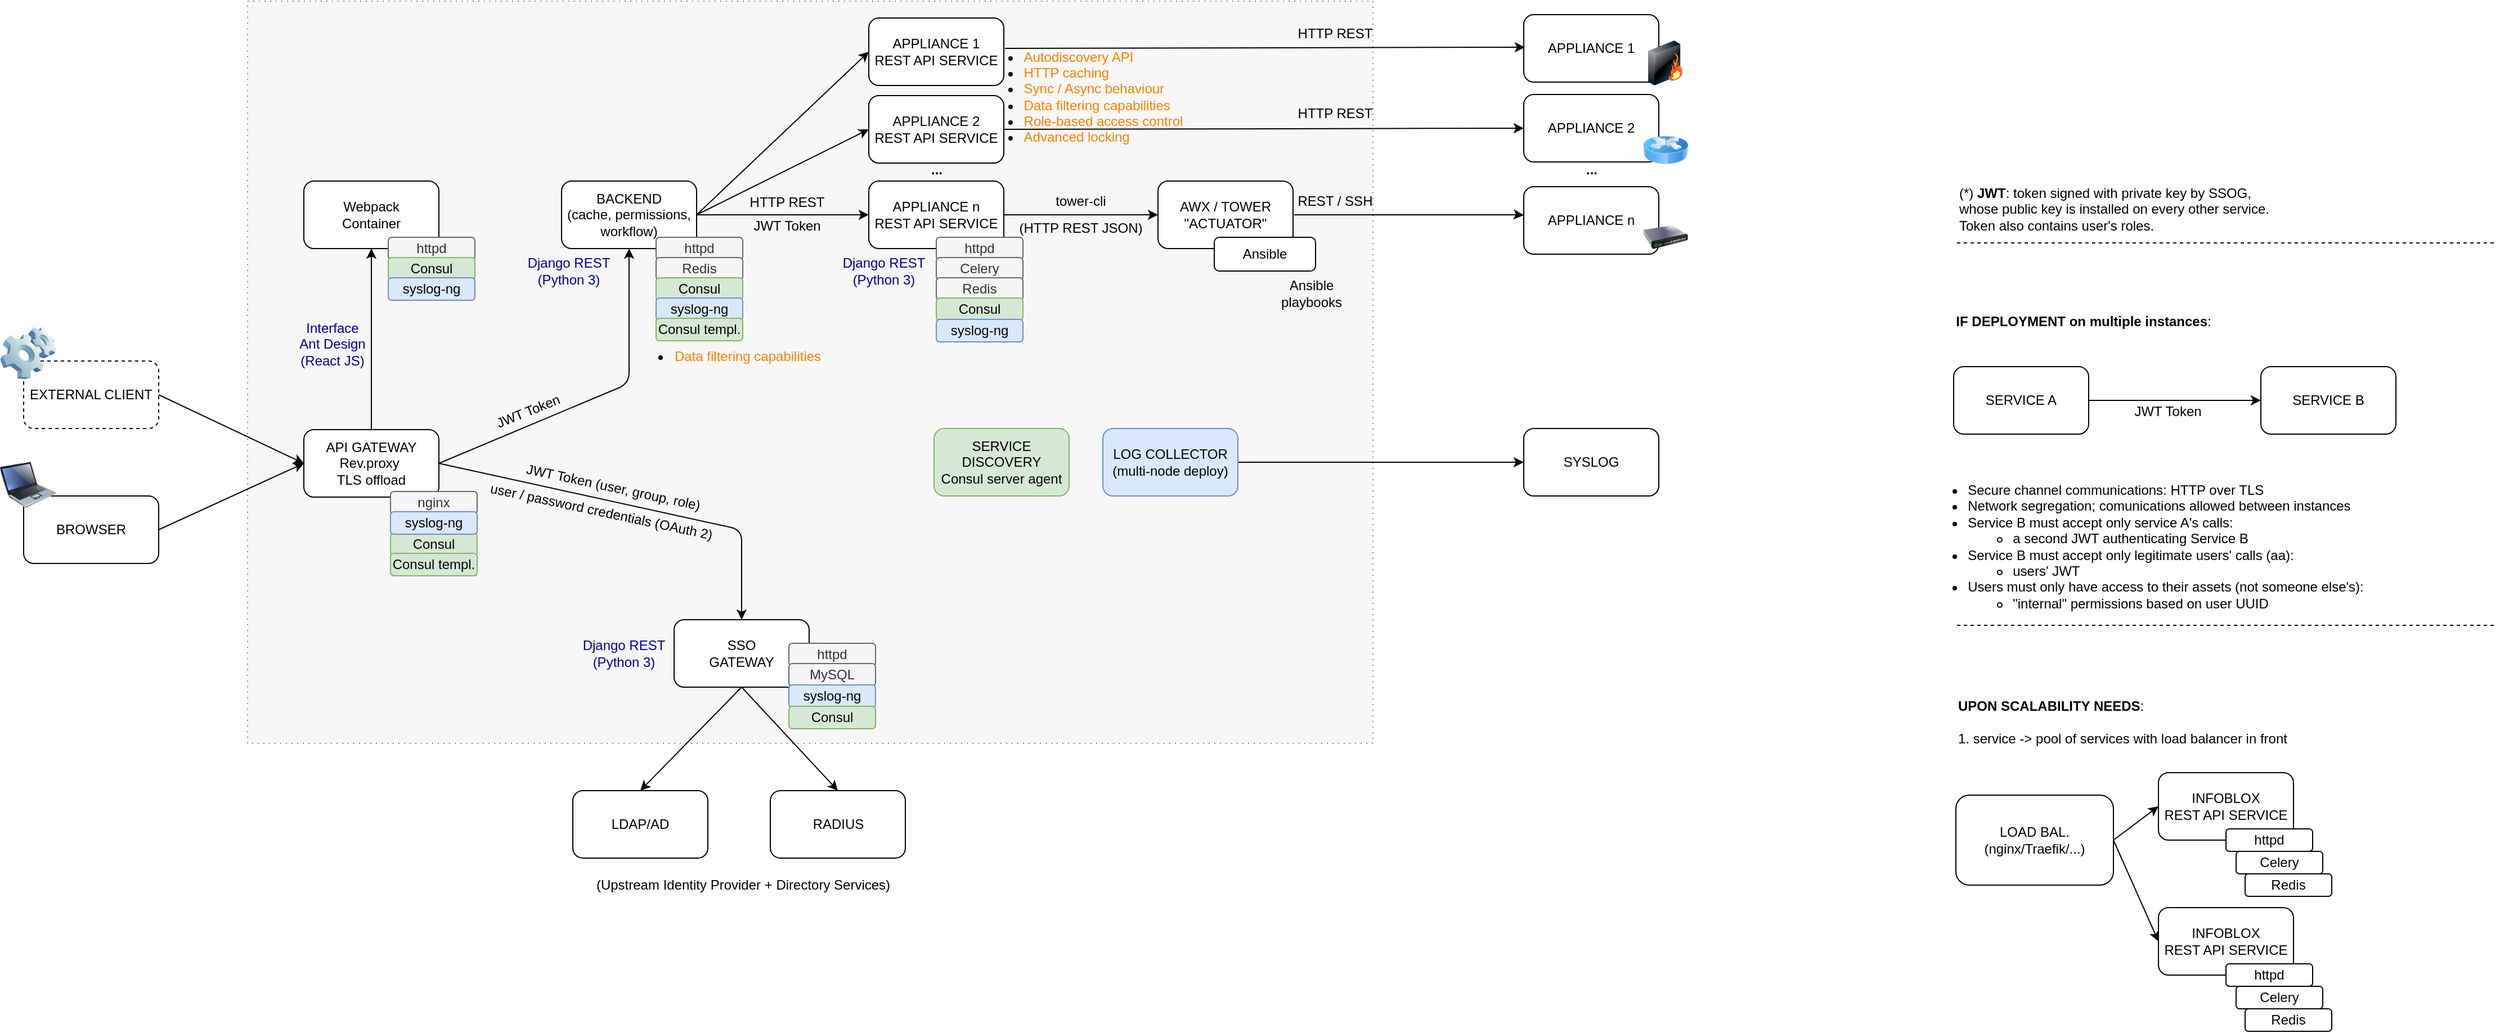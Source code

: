<mxfile version="13.7.3" type="device"><diagram id="FfrLeNYbPDP45y3KzVuM" name="Page-1"><mxGraphModel dx="2462" dy="1183" grid="1" gridSize="10" guides="1" tooltips="1" connect="1" arrows="1" fold="1" page="0" pageScale="1" pageWidth="827" pageHeight="1169" background="none" math="0" shadow="0"><root><mxCell id="0"/><mxCell id="1" parent="0"/><mxCell id="Z2MzB09Gx2MxOG66B6e7-34" value="" style="rounded=0;whiteSpace=wrap;html=1;shadow=0;glass=0;dashed=1;dashPattern=1 4;fillColor=#f5f5f5;strokeColor=#666666;fontColor=#333333;opacity=80;" parent="1" vertex="1"><mxGeometry x="-200" y="-20" width="1000" height="660" as="geometry"/></mxCell><mxCell id="M7JJ2TbQ0FGuGiGV6bV9-1" value="APPLIANCE n&lt;br&gt;REST API SERVICE" style="rounded=1;whiteSpace=wrap;html=1;" parent="1" vertex="1"><mxGeometry x="352" y="140" width="120" height="60" as="geometry"/></mxCell><mxCell id="M7JJ2TbQ0FGuGiGV6bV9-2" value="AWX / TOWER&lt;br&gt;&quot;ACTUATOR&quot;" style="rounded=1;whiteSpace=wrap;html=1;" parent="1" vertex="1"><mxGeometry x="609" y="140" width="120" height="60" as="geometry"/></mxCell><mxCell id="M7JJ2TbQ0FGuGiGV6bV9-3" value="Ansible" style="rounded=1;whiteSpace=wrap;html=1;" parent="1" vertex="1"><mxGeometry x="659" y="190" width="90" height="30" as="geometry"/></mxCell><mxCell id="M7JJ2TbQ0FGuGiGV6bV9-5" value="httpd" style="rounded=1;whiteSpace=wrap;html=1;fillColor=#f5f5f5;strokeColor=#666666;fontColor=#333333;" parent="1" vertex="1"><mxGeometry x="412" y="190" width="77" height="20" as="geometry"/></mxCell><mxCell id="M7JJ2TbQ0FGuGiGV6bV9-7" value="Celery" style="rounded=1;whiteSpace=wrap;html=1;fillColor=#f5f5f5;strokeColor=#666666;fontColor=#333333;" parent="1" vertex="1"><mxGeometry x="412" y="208" width="77" height="20" as="geometry"/></mxCell><mxCell id="1xTuEiJ_DVdSjLqFC6tK-3" style="edgeStyle=orthogonalEdgeStyle;rounded=0;orthogonalLoop=1;jettySize=auto;html=1;exitX=1;exitY=0.5;exitDx=0;exitDy=0;" parent="1" source="M7JJ2TbQ0FGuGiGV6bV9-10" target="M7JJ2TbQ0FGuGiGV6bV9-1" edge="1"><mxGeometry relative="1" as="geometry"/></mxCell><mxCell id="M7JJ2TbQ0FGuGiGV6bV9-10" value="BACKEND&lt;br&gt;(cache, permissions, workflow)" style="rounded=1;whiteSpace=wrap;html=1;" parent="1" vertex="1"><mxGeometry x="79" y="140" width="120" height="60" as="geometry"/></mxCell><mxCell id="M7JJ2TbQ0FGuGiGV6bV9-12" value="BROWSER" style="rounded=1;whiteSpace=wrap;html=1;" parent="1" vertex="1"><mxGeometry x="-399" y="420" width="120" height="60" as="geometry"/></mxCell><mxCell id="M7JJ2TbQ0FGuGiGV6bV9-13" value="SSO&lt;br&gt;GATEWAY" style="rounded=1;whiteSpace=wrap;html=1;" parent="1" vertex="1"><mxGeometry x="179" y="530" width="120" height="60" as="geometry"/></mxCell><mxCell id="M7JJ2TbQ0FGuGiGV6bV9-14" value="LDAP/AD" style="rounded=1;whiteSpace=wrap;html=1;" parent="1" vertex="1"><mxGeometry x="89" y="682" width="120" height="60" as="geometry"/></mxCell><mxCell id="M7JJ2TbQ0FGuGiGV6bV9-15" value="RADIUS" style="rounded=1;whiteSpace=wrap;html=1;" parent="1" vertex="1"><mxGeometry x="264.5" y="682" width="120" height="60" as="geometry"/></mxCell><mxCell id="M7JJ2TbQ0FGuGiGV6bV9-17" value="APPLIANCE n" style="rounded=1;whiteSpace=wrap;html=1;" parent="1" vertex="1"><mxGeometry x="934" y="145" width="120" height="60" as="geometry"/></mxCell><mxCell id="M7JJ2TbQ0FGuGiGV6bV9-19" value="" style="image;html=1;labelBackgroundColor=#ffffff;image=img/lib/clip_art/computers/Laptop_128x128.png" parent="1" vertex="1"><mxGeometry x="-420" y="380" width="50" height="60" as="geometry"/></mxCell><mxCell id="M7JJ2TbQ0FGuGiGV6bV9-20" value="" style="image;html=1;labelBackgroundColor=#ffffff;image=img/lib/clip_art/networking/Switch_128x128.png" parent="1" vertex="1"><mxGeometry x="1040" y="160" width="40" height="60" as="geometry"/></mxCell><mxCell id="M7JJ2TbQ0FGuGiGV6bV9-24" style="edgeStyle=orthogonalEdgeStyle;rounded=0;orthogonalLoop=1;jettySize=auto;html=1;exitX=1;exitY=0.5;exitDx=0;exitDy=0;entryX=0;entryY=0.5;entryDx=0;entryDy=0;" parent="1" source="M7JJ2TbQ0FGuGiGV6bV9-1" target="M7JJ2TbQ0FGuGiGV6bV9-2" edge="1"><mxGeometry relative="1" as="geometry"><mxPoint x="599" y="170" as="targetPoint"/><mxPoint x="479" y="170" as="sourcePoint"/></mxGeometry></mxCell><mxCell id="1xTuEiJ_DVdSjLqFC6tK-9" value="" style="endArrow=classic;html=1;entryX=0.5;entryY=0;entryDx=0;entryDy=0;" parent="1" target="M7JJ2TbQ0FGuGiGV6bV9-15" edge="1"><mxGeometry width="50" height="50" relative="1" as="geometry"><mxPoint x="239" y="590" as="sourcePoint"/><mxPoint x="309" y="660" as="targetPoint"/><Array as="points"/></mxGeometry></mxCell><mxCell id="1xTuEiJ_DVdSjLqFC6tK-11" value="" style="endArrow=classic;html=1;entryX=0.5;entryY=0;entryDx=0;entryDy=0;" parent="1" target="M7JJ2TbQ0FGuGiGV6bV9-14" edge="1"><mxGeometry width="50" height="50" relative="1" as="geometry"><mxPoint x="239" y="590" as="sourcePoint"/><mxPoint x="419" y="580" as="targetPoint"/></mxGeometry></mxCell><mxCell id="Te35lWA3crzrpTlXie6l-1" value="INFOBLOX&lt;br&gt;REST API SERVICE" style="rounded=1;whiteSpace=wrap;html=1;" parent="1" vertex="1"><mxGeometry x="1498" y="666" width="120" height="60" as="geometry"/></mxCell><mxCell id="Te35lWA3crzrpTlXie6l-2" value="httpd" style="rounded=1;whiteSpace=wrap;html=1;" parent="1" vertex="1"><mxGeometry x="1558" y="716" width="77" height="20" as="geometry"/></mxCell><mxCell id="Te35lWA3crzrpTlXie6l-3" value="Redis" style="rounded=1;whiteSpace=wrap;html=1;" parent="1" vertex="1"><mxGeometry x="1575" y="756" width="77" height="20" as="geometry"/></mxCell><mxCell id="Te35lWA3crzrpTlXie6l-4" value="Celery" style="rounded=1;whiteSpace=wrap;html=1;" parent="1" vertex="1"><mxGeometry x="1567" y="736" width="77" height="20" as="geometry"/></mxCell><mxCell id="Te35lWA3crzrpTlXie6l-6" value="INFOBLOX&lt;br&gt;REST API SERVICE" style="rounded=1;whiteSpace=wrap;html=1;" parent="1" vertex="1"><mxGeometry x="1498" y="786" width="120" height="60" as="geometry"/></mxCell><mxCell id="Te35lWA3crzrpTlXie6l-7" value="httpd" style="rounded=1;whiteSpace=wrap;html=1;" parent="1" vertex="1"><mxGeometry x="1558" y="836" width="77" height="20" as="geometry"/></mxCell><mxCell id="Te35lWA3crzrpTlXie6l-8" value="Redis" style="rounded=1;whiteSpace=wrap;html=1;" parent="1" vertex="1"><mxGeometry x="1575" y="876" width="77" height="20" as="geometry"/></mxCell><mxCell id="Te35lWA3crzrpTlXie6l-9" value="Celery" style="rounded=1;whiteSpace=wrap;html=1;" parent="1" vertex="1"><mxGeometry x="1567" y="856" width="77" height="20" as="geometry"/></mxCell><mxCell id="Te35lWA3crzrpTlXie6l-10" value="LOAD BAL. (nginx/Traefik/...)" style="rounded=1;whiteSpace=wrap;html=1;" parent="1" vertex="1"><mxGeometry x="1318" y="686" width="140" height="80" as="geometry"/></mxCell><mxCell id="Te35lWA3crzrpTlXie6l-11" value="" style="endArrow=classic;html=1;entryX=0;entryY=0.5;entryDx=0;entryDy=0;exitX=1;exitY=0.5;exitDx=0;exitDy=0;" parent="1" source="Te35lWA3crzrpTlXie6l-10" target="Te35lWA3crzrpTlXie6l-1" edge="1"><mxGeometry width="50" height="50" relative="1" as="geometry"><mxPoint x="1458" y="746" as="sourcePoint"/><mxPoint x="1508" y="696" as="targetPoint"/></mxGeometry></mxCell><mxCell id="Te35lWA3crzrpTlXie6l-12" value="" style="endArrow=classic;html=1;entryX=0;entryY=0.5;entryDx=0;entryDy=0;exitX=1;exitY=0.5;exitDx=0;exitDy=0;" parent="1" source="Te35lWA3crzrpTlXie6l-10" target="Te35lWA3crzrpTlXie6l-6" edge="1"><mxGeometry width="50" height="50" relative="1" as="geometry"><mxPoint x="1464" y="746" as="sourcePoint"/><mxPoint x="1578" y="846" as="targetPoint"/></mxGeometry></mxCell><mxCell id="_AXDGNyuvnXED14ou6Gw-1" value="JWT Token (user, group, role)" style="text;html=1;align=left;verticalAlign=middle;resizable=0;points=[];autosize=1;rotation=12;" parent="1" vertex="1"><mxGeometry x="44" y="403" width="170" height="20" as="geometry"/></mxCell><mxCell id="_AXDGNyuvnXED14ou6Gw-2" value="user / password credentials&amp;nbsp;(OAuth 2)" style="text;html=1;align=center;verticalAlign=middle;resizable=0;points=[];autosize=1;rotation=12;" parent="1" vertex="1"><mxGeometry x="4" y="424" width="220" height="20" as="geometry"/></mxCell><mxCell id="_AXDGNyuvnXED14ou6Gw-3" value="(Upstream Identity Provider + Directory Services)" style="text;html=1;align=center;verticalAlign=middle;resizable=0;points=[];autosize=1;" parent="1" vertex="1"><mxGeometry x="100" y="756" width="280" height="20" as="geometry"/></mxCell><mxCell id="_AXDGNyuvnXED14ou6Gw-4" value="Ansible &lt;br&gt;playbooks" style="text;html=1;align=center;verticalAlign=middle;resizable=0;points=[];autosize=1;" parent="1" vertex="1"><mxGeometry x="710" y="225" width="70" height="30" as="geometry"/></mxCell><mxCell id="_AXDGNyuvnXED14ou6Gw-6" value="REST / SSH&lt;br&gt;" style="text;html=1;align=center;verticalAlign=middle;resizable=0;points=[];autosize=1;" parent="1" vertex="1"><mxGeometry x="726" y="148" width="80" height="20" as="geometry"/></mxCell><mxCell id="_AXDGNyuvnXED14ou6Gw-8" value="&lt;font color=&quot;#ff8000&quot;&gt;&lt;br&gt;&lt;/font&gt;&lt;ul&gt;&lt;li style=&quot;text-align: left&quot;&gt;&lt;font color=&quot;#ff8000&quot;&gt;Autodiscovery API&lt;/font&gt;&lt;/li&gt;&lt;li style=&quot;text-align: left&quot;&gt;&lt;font color=&quot;#ff8000&quot;&gt;HTTP caching&lt;/font&gt;&lt;/li&gt;&lt;li style=&quot;text-align: left&quot;&gt;&lt;font color=&quot;#ff8000&quot;&gt;Sync / Async behaviour&lt;/font&gt;&lt;/li&gt;&lt;li style=&quot;text-align: left&quot;&gt;&lt;font color=&quot;#ff8000&quot;&gt;Data filtering capabilities&lt;/font&gt;&lt;/li&gt;&lt;li style=&quot;text-align: left&quot;&gt;&lt;font color=&quot;#ff8000&quot;&gt;Role-based access control&lt;/font&gt;&lt;/li&gt;&lt;li style=&quot;text-align: left&quot;&gt;&lt;font color=&quot;#ff8000&quot;&gt;Advanced locking&lt;/font&gt;&lt;/li&gt;&lt;/ul&gt;" style="text;html=1;align=center;verticalAlign=middle;resizable=0;points=[];autosize=1;" parent="1" vertex="1"><mxGeometry x="440" y="-7" width="200" height="130" as="geometry"/></mxCell><mxCell id="_AXDGNyuvnXED14ou6Gw-9" value="JWT Token" style="text;html=1;align=center;verticalAlign=middle;resizable=0;points=[];autosize=1;direction=west;rotation=338;" parent="1" vertex="1"><mxGeometry x="9" y="335" width="80" height="20" as="geometry"/></mxCell><mxCell id="_AXDGNyuvnXED14ou6Gw-10" value="JWT Token" style="text;html=1;align=center;verticalAlign=middle;resizable=0;points=[];autosize=1;" parent="1" vertex="1"><mxGeometry x="239" y="170" width="80" height="20" as="geometry"/></mxCell><mxCell id="_AXDGNyuvnXED14ou6Gw-12" value="HTTP REST" style="text;html=1;align=center;verticalAlign=middle;resizable=0;points=[];autosize=1;" parent="1" vertex="1"><mxGeometry x="239" y="149" width="80" height="20" as="geometry"/></mxCell><mxCell id="_AXDGNyuvnXED14ou6Gw-15" value="tower-cli" style="text;html=1;align=center;verticalAlign=middle;resizable=0;points=[];autosize=1;" parent="1" vertex="1"><mxGeometry x="510" y="148" width="60" height="20" as="geometry"/></mxCell><mxCell id="_AXDGNyuvnXED14ou6Gw-17" value="&lt;font color=&quot;#000099&quot;&gt;Interface&lt;br&gt;Ant Design &lt;br&gt;(React JS)&lt;/font&gt;" style="text;html=1;align=center;verticalAlign=middle;resizable=0;points=[];autosize=1;" parent="1" vertex="1"><mxGeometry x="-160" y="260" width="70" height="50" as="geometry"/></mxCell><mxCell id="_AXDGNyuvnXED14ou6Gw-18" value="&lt;font color=&quot;#000099&quot;&gt;Django REST&lt;br&gt;(Python 3)&lt;/font&gt;" style="text;html=1;align=center;verticalAlign=middle;resizable=0;points=[];autosize=1;" parent="1" vertex="1"><mxGeometry x="40" y="205" width="90" height="30" as="geometry"/></mxCell><mxCell id="_AXDGNyuvnXED14ou6Gw-19" value="&lt;font color=&quot;#000099&quot;&gt;Django REST&lt;br&gt;(Python 3)&lt;/font&gt;" style="text;html=1;align=center;verticalAlign=middle;resizable=0;points=[];autosize=1;" parent="1" vertex="1"><mxGeometry x="320" y="205" width="90" height="30" as="geometry"/></mxCell><mxCell id="nGGvI7W_RSs_fgXbWVwq-1" value="&lt;font color=&quot;#000099&quot;&gt;Django REST&lt;br&gt;(Python 3)&lt;/font&gt;" style="text;html=1;align=center;verticalAlign=middle;resizable=0;points=[];autosize=1;" parent="1" vertex="1"><mxGeometry x="89" y="545" width="90" height="30" as="geometry"/></mxCell><mxCell id="lh7pzDGqHE125_hAfyfQ-4" value="httpd" style="rounded=1;whiteSpace=wrap;html=1;fillColor=#f5f5f5;strokeColor=#666666;fontColor=#333333;" parent="1" vertex="1"><mxGeometry x="163" y="190" width="77" height="20" as="geometry"/></mxCell><mxCell id="lh7pzDGqHE125_hAfyfQ-5" value="Redis" style="rounded=1;whiteSpace=wrap;html=1;fillColor=#f5f5f5;strokeColor=#666666;fontColor=#333333;" parent="1" vertex="1"><mxGeometry x="163" y="208" width="77" height="20" as="geometry"/></mxCell><mxCell id="lh7pzDGqHE125_hAfyfQ-7" value="&lt;b&gt;UPON SCALABILITY NEEDS&lt;/b&gt;:&lt;br&gt;&lt;br&gt;1. service -&amp;gt; pool of services with load balancer in front" style="text;html=1;align=left;verticalAlign=middle;resizable=0;points=[];autosize=1;" parent="1" vertex="1"><mxGeometry x="1318" y="596" width="310" height="50" as="geometry"/></mxCell><mxCell id="lh7pzDGqHE125_hAfyfQ-9" value="SERVICE B" style="rounded=1;whiteSpace=wrap;html=1;" parent="1" vertex="1"><mxGeometry x="1589" y="305" width="120" height="60" as="geometry"/></mxCell><mxCell id="lh7pzDGqHE125_hAfyfQ-12" style="edgeStyle=orthogonalEdgeStyle;rounded=0;orthogonalLoop=1;jettySize=auto;html=1;exitX=1;exitY=0.5;exitDx=0;exitDy=0;" parent="1" source="lh7pzDGqHE125_hAfyfQ-13" target="lh7pzDGqHE125_hAfyfQ-9" edge="1"><mxGeometry relative="1" as="geometry"/></mxCell><mxCell id="lh7pzDGqHE125_hAfyfQ-13" value="SERVICE A" style="rounded=1;whiteSpace=wrap;html=1;" parent="1" vertex="1"><mxGeometry x="1316" y="305" width="120" height="60" as="geometry"/></mxCell><mxCell id="lh7pzDGqHE125_hAfyfQ-14" value="JWT Token" style="text;html=1;align=center;verticalAlign=middle;resizable=0;points=[];autosize=1;" parent="1" vertex="1"><mxGeometry x="1466" y="335" width="80" height="20" as="geometry"/></mxCell><mxCell id="lh7pzDGqHE125_hAfyfQ-19" value="&lt;b&gt;IF DEPLOYMENT on multiple instances&lt;/b&gt;:" style="text;html=1;align=center;verticalAlign=middle;resizable=0;points=[];autosize=1;" parent="1" vertex="1"><mxGeometry x="1311" y="255" width="240" height="20" as="geometry"/></mxCell><mxCell id="lh7pzDGqHE125_hAfyfQ-22" value="&lt;ul&gt;&lt;li style=&quot;text-align: left&quot;&gt;Secure channel communications: HTTP over TLS&lt;/li&gt;&lt;li style=&quot;text-align: left&quot;&gt;Network segregation; comunications allowed between instances&lt;/li&gt;&lt;li style=&quot;text-align: left&quot;&gt;Service B must accept only service A's calls:&amp;nbsp;&lt;/li&gt;&lt;ul&gt;&lt;li style=&quot;text-align: left&quot;&gt;a second JWT authenticating Service B&lt;/li&gt;&lt;/ul&gt;&lt;li style=&quot;text-align: left&quot;&gt;Service B must accept only legitimate users' calls (aa):&lt;/li&gt;&lt;ul&gt;&lt;li style=&quot;text-align: left&quot;&gt;users' JWT&lt;/li&gt;&lt;/ul&gt;&lt;li style=&quot;text-align: left&quot;&gt;Users must only have access to their assets (not someone else's):&lt;/li&gt;&lt;ul&gt;&lt;li style=&quot;text-align: left&quot;&gt;&quot;internal&quot; permissions based on user UUID&lt;/li&gt;&lt;/ul&gt;&lt;/ul&gt;" style="text;html=1;align=center;verticalAlign=middle;resizable=0;points=[];autosize=1;" parent="1" vertex="1"><mxGeometry x="1279" y="395" width="410" height="140" as="geometry"/></mxCell><mxCell id="lh7pzDGqHE125_hAfyfQ-24" value="(*) &lt;b&gt;JWT&lt;/b&gt;: token signed with private key by SSOG, &lt;br&gt;whose public key is installed on every other service. &lt;br&gt;Token also contains user's roles." style="text;html=1;align=left;verticalAlign=middle;resizable=0;points=[];autosize=1;" parent="1" vertex="1"><mxGeometry x="1319" y="140" width="290" height="50" as="geometry"/></mxCell><mxCell id="lh7pzDGqHE125_hAfyfQ-25" value="" style="endArrow=none;dashed=1;html=1;" parent="1" edge="1"><mxGeometry width="50" height="50" relative="1" as="geometry"><mxPoint x="1319" y="195" as="sourcePoint"/><mxPoint x="1799" y="195" as="targetPoint"/></mxGeometry></mxCell><mxCell id="lh7pzDGqHE125_hAfyfQ-26" value="" style="endArrow=none;dashed=1;html=1;" parent="1" edge="1"><mxGeometry width="50" height="50" relative="1" as="geometry"><mxPoint x="1319" y="535" as="sourcePoint"/><mxPoint x="1799" y="535" as="targetPoint"/></mxGeometry></mxCell><mxCell id="dUoLf5KBtlEItji419Gx-3" value="httpd" style="rounded=1;whiteSpace=wrap;html=1;fillColor=#f5f5f5;strokeColor=#666666;fontColor=#333333;" parent="1" vertex="1"><mxGeometry x="281" y="551" width="77" height="20" as="geometry"/></mxCell><mxCell id="ikZ-4DRrndL_sr7v4Jf9-2" style="edgeStyle=orthogonalEdgeStyle;rounded=0;orthogonalLoop=1;jettySize=auto;html=1;entryX=0;entryY=0.5;entryDx=0;entryDy=0;" parent="1" source="dUoLf5KBtlEItji419Gx-5" target="ikZ-4DRrndL_sr7v4Jf9-1" edge="1"><mxGeometry relative="1" as="geometry"><mxPoint x="890.0" y="400" as="targetPoint"/></mxGeometry></mxCell><mxCell id="dUoLf5KBtlEItji419Gx-5" value="LOG COLLECTOR (multi-node deploy)" style="rounded=1;whiteSpace=wrap;html=1;imageAspect=0;fillColor=#dae8fc;strokeColor=#6c8ebf;" parent="1" vertex="1"><mxGeometry x="560" y="360" width="120" height="60" as="geometry"/></mxCell><mxCell id="Z2MzB09Gx2MxOG66B6e7-19" value="" style="endArrow=classic;html=1;entryX=0.5;entryY=1;entryDx=0;entryDy=0;exitX=1;exitY=0.5;exitDx=0;exitDy=0;" parent="1" source="ocZuoI6xpNu61YK3wsya-1" target="M7JJ2TbQ0FGuGiGV6bV9-10" edge="1"><mxGeometry width="50" height="50" relative="1" as="geometry"><mxPoint x="-80" y="390" as="sourcePoint"/><mxPoint x="-30" y="345" as="targetPoint"/><Array as="points"><mxPoint x="139" y="320"/></Array></mxGeometry></mxCell><mxCell id="Z2MzB09Gx2MxOG66B6e7-22" value="" style="endArrow=classic;html=1;entryX=0.5;entryY=0;entryDx=0;entryDy=0;exitX=1;exitY=0.5;exitDx=0;exitDy=0;" parent="1" source="ocZuoI6xpNu61YK3wsya-1" target="M7JJ2TbQ0FGuGiGV6bV9-13" edge="1"><mxGeometry width="50" height="50" relative="1" as="geometry"><mxPoint x="-140" y="420" as="sourcePoint"/><mxPoint x="-90" y="370" as="targetPoint"/><Array as="points"><mxPoint x="239" y="450"/></Array></mxGeometry></mxCell><mxCell id="Z2MzB09Gx2MxOG66B6e7-24" value="" style="endArrow=classic;html=1;" parent="1" target="M7JJ2TbQ0FGuGiGV6bV9-17" edge="1"><mxGeometry width="50" height="50" relative="1" as="geometry"><mxPoint x="730" y="170" as="sourcePoint"/><mxPoint x="780" y="120" as="targetPoint"/><Array as="points"><mxPoint x="930" y="170"/></Array></mxGeometry></mxCell><mxCell id="Z2MzB09Gx2MxOG66B6e7-30" value="Webpack &lt;br&gt;Container" style="rounded=1;whiteSpace=wrap;html=1;" parent="1" vertex="1"><mxGeometry x="-150" y="140" width="120" height="60" as="geometry"/></mxCell><mxCell id="Z2MzB09Gx2MxOG66B6e7-32" value="" style="endArrow=classic;html=1;entryX=0.5;entryY=1;entryDx=0;entryDy=0;exitX=0.5;exitY=0;exitDx=0;exitDy=0;" parent="1" source="ocZuoI6xpNu61YK3wsya-1" target="Z2MzB09Gx2MxOG66B6e7-30" edge="1"><mxGeometry width="50" height="50" relative="1" as="geometry"><mxPoint x="-280" y="390" as="sourcePoint"/><mxPoint x="-260" y="310" as="targetPoint"/><Array as="points"><mxPoint x="-90" y="280"/></Array></mxGeometry></mxCell><mxCell id="Z2MzB09Gx2MxOG66B6e7-26" value="httpd" style="rounded=1;whiteSpace=wrap;html=1;fillColor=#f5f5f5;strokeColor=#666666;fontColor=#333333;" parent="1" vertex="1"><mxGeometry x="-75" y="190" width="77" height="20" as="geometry"/></mxCell><mxCell id="ikZ-4DRrndL_sr7v4Jf9-1" value="SYSLOG" style="rounded=1;whiteSpace=wrap;html=1;" parent="1" vertex="1"><mxGeometry x="934" y="360" width="120" height="60" as="geometry"/></mxCell><mxCell id="hAtcwkfTX1FGm5fC8-G7-1" value="MySQL" style="rounded=1;whiteSpace=wrap;html=1;fillColor=#f5f5f5;strokeColor=#666666;fontColor=#333333;" parent="1" vertex="1"><mxGeometry x="281" y="569" width="77" height="20" as="geometry"/></mxCell><mxCell id="2izwM6zkoDSKTKnkGPKE-3" value="EXTERNAL CLIENT" style="rounded=1;whiteSpace=wrap;html=1;dashed=1;" parent="1" vertex="1"><mxGeometry x="-399" y="300" width="120" height="60" as="geometry"/></mxCell><mxCell id="2izwM6zkoDSKTKnkGPKE-6" value="" style="image;html=1;image=img/lib/clip_art/computers/Software_128x128.png;dashed=1;" parent="1" vertex="1"><mxGeometry x="-420" y="268" width="50" height="50" as="geometry"/></mxCell><mxCell id="HcsO6bnw6DbQq4HZ1_E3-3" value="Consul" style="rounded=1;whiteSpace=wrap;html=1;fillColor=#d5e8d4;strokeColor=#82b366;" parent="1" vertex="1"><mxGeometry x="163" y="226" width="77" height="20" as="geometry"/></mxCell><mxCell id="HcsO6bnw6DbQq4HZ1_E3-4" value="SERVICE DISCOVERY &lt;br&gt;Consul server agent" style="rounded=1;whiteSpace=wrap;html=1;fillColor=#d5e8d4;strokeColor=#82b366;" parent="1" vertex="1"><mxGeometry x="410" y="360" width="120" height="60" as="geometry"/></mxCell><mxCell id="zTySh-cLARWH6OidLxlk-1" value="Consul" style="rounded=1;whiteSpace=wrap;html=1;fillColor=#d5e8d4;strokeColor=#82b366;" parent="1" vertex="1"><mxGeometry x="-75" y="208" width="77" height="20" as="geometry"/></mxCell><mxCell id="dUoLf5KBtlEItji419Gx-1" value="syslog-ng" style="rounded=1;whiteSpace=wrap;html=1;fillColor=#dae8fc;strokeColor=#6c8ebf;" parent="1" vertex="1"><mxGeometry x="163" y="244" width="77" height="20" as="geometry"/></mxCell><mxCell id="M7JJ2TbQ0FGuGiGV6bV9-6" value="Redis" style="rounded=1;whiteSpace=wrap;html=1;fillColor=#f5f5f5;strokeColor=#666666;fontColor=#333333;" parent="1" vertex="1"><mxGeometry x="412" y="226" width="77" height="20" as="geometry"/></mxCell><mxCell id="HcsO6bnw6DbQq4HZ1_E3-1" value="Consul" style="rounded=1;whiteSpace=wrap;html=1;fillColor=#d5e8d4;strokeColor=#82b366;" parent="1" vertex="1"><mxGeometry x="412" y="244" width="77" height="20" as="geometry"/></mxCell><mxCell id="dUoLf5KBtlEItji419Gx-2" value="syslog-ng" style="rounded=1;whiteSpace=wrap;html=1;fillColor=#dae8fc;strokeColor=#6c8ebf;" parent="1" vertex="1"><mxGeometry x="412" y="263" width="77" height="20" as="geometry"/></mxCell><mxCell id="dUoLf5KBtlEItji419Gx-4" value="syslog-ng" style="rounded=1;whiteSpace=wrap;html=1;fillColor=#dae8fc;strokeColor=#6c8ebf;" parent="1" vertex="1"><mxGeometry x="281" y="588" width="77" height="20" as="geometry"/></mxCell><mxCell id="HcsO6bnw6DbQq4HZ1_E3-6" value="Consul" style="rounded=1;whiteSpace=wrap;html=1;fillColor=#d5e8d4;strokeColor=#82b366;" parent="1" vertex="1"><mxGeometry x="281" y="607" width="77" height="20" as="geometry"/></mxCell><mxCell id="zTySh-cLARWH6OidLxlk-3" value="APPLIANCE 2&lt;br&gt;REST API SERVICE" style="rounded=1;whiteSpace=wrap;html=1;" parent="1" vertex="1"><mxGeometry x="352" y="64" width="120" height="60" as="geometry"/></mxCell><mxCell id="zTySh-cLARWH6OidLxlk-4" value="APPLIANCE 1&lt;br&gt;REST API SERVICE" style="rounded=1;whiteSpace=wrap;html=1;" parent="1" vertex="1"><mxGeometry x="352" y="-5" width="120" height="60" as="geometry"/></mxCell><mxCell id="zTySh-cLARWH6OidLxlk-5" value="&lt;b&gt;...&lt;/b&gt;" style="text;html=1;align=center;verticalAlign=middle;resizable=0;points=[];autosize=1;" parent="1" vertex="1"><mxGeometry x="397" y="120" width="30" height="20" as="geometry"/></mxCell><mxCell id="zTySh-cLARWH6OidLxlk-6" value="" style="endArrow=classic;html=1;entryX=0;entryY=0.5;entryDx=0;entryDy=0;" parent="1" target="zTySh-cLARWH6OidLxlk-3" edge="1"><mxGeometry width="50" height="50" relative="1" as="geometry"><mxPoint x="199" y="170" as="sourcePoint"/><mxPoint x="249" y="120" as="targetPoint"/></mxGeometry></mxCell><mxCell id="zTySh-cLARWH6OidLxlk-7" value="" style="endArrow=classic;html=1;entryX=0;entryY=0.5;entryDx=0;entryDy=0;" parent="1" target="zTySh-cLARWH6OidLxlk-4" edge="1"><mxGeometry width="50" height="50" relative="1" as="geometry"><mxPoint x="199" y="170" as="sourcePoint"/><mxPoint x="249" y="120" as="targetPoint"/></mxGeometry></mxCell><mxCell id="zTySh-cLARWH6OidLxlk-8" value="" style="endArrow=classic;html=1;entryX=0;entryY=0.5;entryDx=0;entryDy=0;" parent="1" edge="1"><mxGeometry width="50" height="50" relative="1" as="geometry"><mxPoint x="472" y="94" as="sourcePoint"/><mxPoint x="934" y="93" as="targetPoint"/></mxGeometry></mxCell><mxCell id="zTySh-cLARWH6OidLxlk-9" value="(HTTP REST JSON)" style="text;html=1;align=center;verticalAlign=middle;resizable=0;points=[];autosize=1;" parent="1" vertex="1"><mxGeometry x="475" y="172" width="130" height="20" as="geometry"/></mxCell><mxCell id="zTySh-cLARWH6OidLxlk-11" value="APPLIANCE 2" style="rounded=1;whiteSpace=wrap;html=1;" parent="1" vertex="1"><mxGeometry x="934" y="63" width="120" height="60" as="geometry"/></mxCell><mxCell id="zTySh-cLARWH6OidLxlk-13" value="&lt;b&gt;...&lt;/b&gt;" style="text;html=1;align=center;verticalAlign=middle;resizable=0;points=[];autosize=1;" parent="1" vertex="1"><mxGeometry x="979" y="120" width="30" height="20" as="geometry"/></mxCell><mxCell id="zTySh-cLARWH6OidLxlk-17" value="" style="image;html=1;image=img/lib/clip_art/networking/Router_Icon_128x128.png" parent="1" vertex="1"><mxGeometry x="1040" y="85" width="40" height="55" as="geometry"/></mxCell><mxCell id="ocZuoI6xpNu61YK3wsya-1" value="API GATEWAY Rev.proxy&amp;nbsp;&lt;br&gt;TLS offload" style="rounded=1;whiteSpace=wrap;html=1;" parent="1" vertex="1"><mxGeometry x="-150" y="361" width="120" height="60" as="geometry"/></mxCell><mxCell id="ocZuoI6xpNu61YK3wsya-3" value="" style="endArrow=classic;html=1;entryX=0;entryY=0.5;entryDx=0;entryDy=0;exitX=1;exitY=0.5;exitDx=0;exitDy=0;" parent="1" source="2izwM6zkoDSKTKnkGPKE-3" target="ocZuoI6xpNu61YK3wsya-1" edge="1"><mxGeometry width="50" height="50" relative="1" as="geometry"><mxPoint x="-279" y="105" as="sourcePoint"/><mxPoint x="-229" y="55" as="targetPoint"/></mxGeometry></mxCell><mxCell id="ocZuoI6xpNu61YK3wsya-4" value="" style="endArrow=classic;html=1;entryX=0;entryY=0.5;entryDx=0;entryDy=0;exitX=1;exitY=0.5;exitDx=0;exitDy=0;" parent="1" source="M7JJ2TbQ0FGuGiGV6bV9-12" target="ocZuoI6xpNu61YK3wsya-1" edge="1"><mxGeometry width="50" height="50" relative="1" as="geometry"><mxPoint x="-279" y="430" as="sourcePoint"/><mxPoint x="-229" y="380" as="targetPoint"/></mxGeometry></mxCell><mxCell id="pIVlTsS-dOk6G3cCJc-V-1" value="Consul" style="rounded=1;whiteSpace=wrap;html=1;fillColor=#d5e8d4;strokeColor=#82b366;" parent="1" vertex="1"><mxGeometry x="-73" y="453" width="77" height="20" as="geometry"/></mxCell><mxCell id="nw6XNC4dc7VqbjbutjCs-1" value="nginx" style="rounded=1;whiteSpace=wrap;html=1;fillColor=#f5f5f5;strokeColor=#666666;fontColor=#333333;" parent="1" vertex="1"><mxGeometry x="-73" y="416" width="77" height="20" as="geometry"/></mxCell><mxCell id="pIVlTsS-dOk6G3cCJc-V-2" value="syslog-ng" style="rounded=1;whiteSpace=wrap;html=1;fillColor=#dae8fc;strokeColor=#6c8ebf;" parent="1" vertex="1"><mxGeometry x="-73" y="434" width="77" height="20" as="geometry"/></mxCell><mxCell id="XsMArrz8FBDlH0R2zFKh-1" value="Consul templ." style="rounded=1;whiteSpace=wrap;html=1;fillColor=#d5e8d4;strokeColor=#82b366;" parent="1" vertex="1"><mxGeometry x="-73" y="471" width="77" height="20" as="geometry"/></mxCell><mxCell id="XsMArrz8FBDlH0R2zFKh-2" value="Consul templ." style="rounded=1;whiteSpace=wrap;html=1;fillColor=#d5e8d4;strokeColor=#82b366;" parent="1" vertex="1"><mxGeometry x="163" y="262" width="77" height="20" as="geometry"/></mxCell><mxCell id="jYbqICkQ-P-i2lJS18XC-2" value="HTTP REST" style="text;html=1;align=center;verticalAlign=middle;resizable=0;points=[];autosize=1;" parent="1" vertex="1"><mxGeometry x="726" y="70" width="80" height="20" as="geometry"/></mxCell><mxCell id="jYbqICkQ-P-i2lJS18XC-3" value="syslog-ng" style="rounded=1;whiteSpace=wrap;html=1;fillColor=#dae8fc;strokeColor=#6c8ebf;" parent="1" vertex="1"><mxGeometry x="-75" y="226" width="77" height="20" as="geometry"/></mxCell><mxCell id="h512p5XQi8ymAgNzjqdK-1" value="APPLIANCE 1" style="rounded=1;whiteSpace=wrap;html=1;" parent="1" vertex="1"><mxGeometry x="934" y="-8" width="120" height="60" as="geometry"/></mxCell><mxCell id="zTySh-cLARWH6OidLxlk-16" value="" style="image;html=1;image=img/lib/clip_art/networking/Firewall_128x128.png" parent="1" vertex="1"><mxGeometry x="1040" y="15" width="40" height="40" as="geometry"/></mxCell><mxCell id="h512p5XQi8ymAgNzjqdK-2" value="" style="endArrow=classic;html=1;entryX=0;entryY=0.5;entryDx=0;entryDy=0;" parent="1" edge="1"><mxGeometry width="50" height="50" relative="1" as="geometry"><mxPoint x="473" y="22" as="sourcePoint"/><mxPoint x="935" y="21" as="targetPoint"/></mxGeometry></mxCell><mxCell id="h512p5XQi8ymAgNzjqdK-3" value="HTTP REST" style="text;html=1;align=center;verticalAlign=middle;resizable=0;points=[];autosize=1;" parent="1" vertex="1"><mxGeometry x="726" y="-1" width="80" height="20" as="geometry"/></mxCell><mxCell id="SC2vcLEKb7um59LhgemS-1" value="&lt;font color=&quot;#ff8000&quot;&gt;&lt;br&gt;&lt;/font&gt;&lt;ul&gt;&lt;li style=&quot;text-align: left&quot;&gt;&lt;span style=&quot;color: rgb(255 , 128 , 0)&quot;&gt;Data filtering capabilities&lt;/span&gt;&lt;br&gt;&lt;/li&gt;&lt;/ul&gt;" style="text;html=1;align=center;verticalAlign=middle;resizable=0;points=[];autosize=1;" vertex="1" parent="1"><mxGeometry x="129" y="258" width="190" height="60" as="geometry"/></mxCell></root></mxGraphModel></diagram></mxfile>
